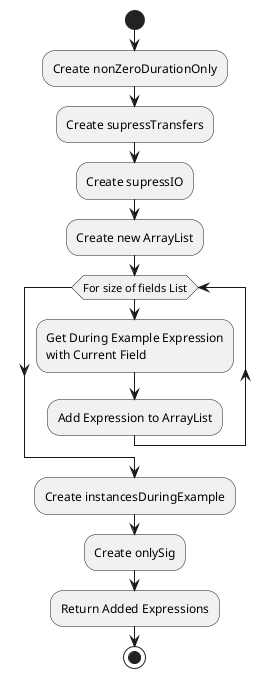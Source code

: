 @startuml
start
:Create nonZeroDurationOnly;
:Create supressTransfers;
:Create supressIO;
:Create new ArrayList;
while(For size of fields List)
:Get During Example Expression 
with Current Field;
:Add Expression to ArrayList;
endwhile
:Create instancesDuringExample;
:Create onlySig;
:Return Added Expressions;
stop
@enduml